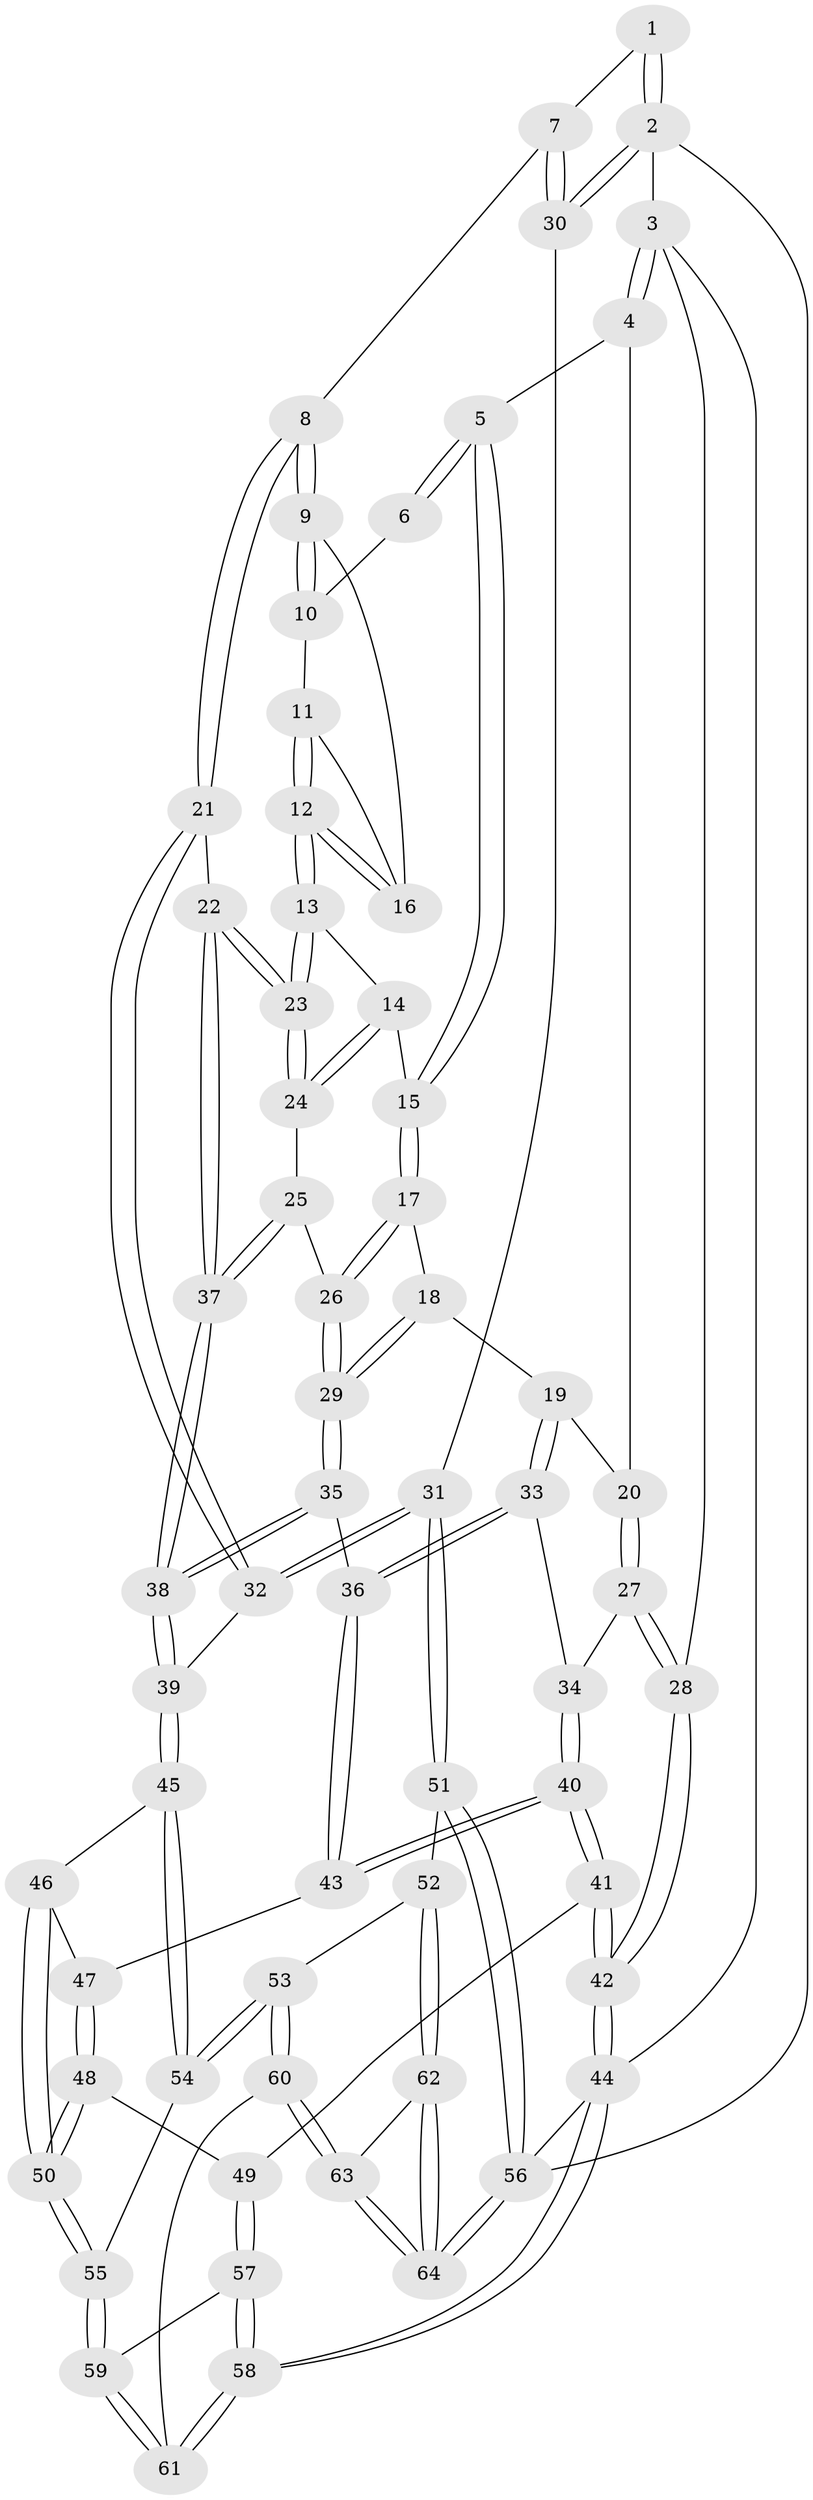 // coarse degree distribution, {3: 0.28, 5: 0.28, 4: 0.2, 7: 0.12, 1: 0.04, 6: 0.04, 8: 0.04}
// Generated by graph-tools (version 1.1) at 2025/05/03/04/25 22:05:16]
// undirected, 64 vertices, 157 edges
graph export_dot {
graph [start="1"]
  node [color=gray90,style=filled];
  1 [pos="+0.7622134897873121+0"];
  2 [pos="+1+0"];
  3 [pos="+0+0"];
  4 [pos="+0.14938491076288443+0"];
  5 [pos="+0.44441351099010634+0"];
  6 [pos="+0.6199458171030813+0"];
  7 [pos="+0.955386172513131+0.17953019191029704"];
  8 [pos="+0.8135231172586211+0.17696021219998218"];
  9 [pos="+0.7971710946984867+0.16961401231288425"];
  10 [pos="+0.6941129848455596+0"];
  11 [pos="+0.672594898030046+0.12120634297514217"];
  12 [pos="+0.6424750496156737+0.23158674184646416"];
  13 [pos="+0.6335850565747527+0.23839135315010387"];
  14 [pos="+0.5371862229351301+0.16563666791348167"];
  15 [pos="+0.4531779551382674+0.032739773810853426"];
  16 [pos="+0.7352178198670682+0.19241067582829594"];
  17 [pos="+0.37400685371639536+0.18625356888883735"];
  18 [pos="+0.2839494178119899+0.2509183215155365"];
  19 [pos="+0.2370938547001777+0.2634803366110727"];
  20 [pos="+0.15911897154437882+0.2082811840004859"];
  21 [pos="+0.7531294417473421+0.3352613688196808"];
  22 [pos="+0.6598014826194529+0.36717599168144277"];
  23 [pos="+0.6428166792376737+0.32733100441207236"];
  24 [pos="+0.48281900175463605+0.30454177080892353"];
  25 [pos="+0.4508026458339222+0.3252486872722685"];
  26 [pos="+0.4485615065966995+0.32628520787853255"];
  27 [pos="+0+0.3031881210364662"];
  28 [pos="+0+0.2962303732926754"];
  29 [pos="+0.4169451690622394+0.3887235200623996"];
  30 [pos="+1+0.29376459807269456"];
  31 [pos="+1+0.4117827981367323"];
  32 [pos="+1+0.41123368594045484"];
  33 [pos="+0.2356120315889263+0.29022097390784113"];
  34 [pos="+0.15633604385788977+0.45695354803258176"];
  35 [pos="+0.41014644629352964+0.4492073768520291"];
  36 [pos="+0.37407515668172775+0.4785592846104314"];
  37 [pos="+0.6493893758528189+0.4115101796964232"];
  38 [pos="+0.6395229802103175+0.4758005865803964"];
  39 [pos="+0.6526897021065087+0.5021274110033902"];
  40 [pos="+0.18735302980670843+0.5657798521755528"];
  41 [pos="+0.1824203525456424+0.5726648726458006"];
  42 [pos="+0+0.7753421311764623"];
  43 [pos="+0.3438392947877434+0.5218616035514616"];
  44 [pos="+0+1"];
  45 [pos="+0.6587241300562234+0.5862115096108133"];
  46 [pos="+0.44742835516669677+0.6145251292484355"];
  47 [pos="+0.369802020158553+0.5546385287966744"];
  48 [pos="+0.3725832871032159+0.7673333699021876"];
  49 [pos="+0.3020089959079747+0.7813466801828379"];
  50 [pos="+0.47265905798214+0.779999226640961"];
  51 [pos="+1+0.4418975858750013"];
  52 [pos="+0.7792476365334503+0.7455694187631682"];
  53 [pos="+0.7333452521755645+0.734619261927277"];
  54 [pos="+0.7157820626716038+0.722854921639155"];
  55 [pos="+0.4884003960734112+0.7901706705311786"];
  56 [pos="+1+1"];
  57 [pos="+0.2764224952200118+0.8285798826496006"];
  58 [pos="+0+1"];
  59 [pos="+0.4694221237534648+0.9398103913846775"];
  60 [pos="+0.5356582460317216+1"];
  61 [pos="+0.4800413561200527+1"];
  62 [pos="+0.8365935396609024+0.824454711093432"];
  63 [pos="+0.5880299857870217+1"];
  64 [pos="+1+1"];
  1 -- 2;
  1 -- 2;
  1 -- 7;
  2 -- 3;
  2 -- 30;
  2 -- 30;
  2 -- 56;
  3 -- 4;
  3 -- 4;
  3 -- 28;
  3 -- 44;
  4 -- 5;
  4 -- 20;
  5 -- 6;
  5 -- 6;
  5 -- 15;
  5 -- 15;
  6 -- 10;
  7 -- 8;
  7 -- 30;
  7 -- 30;
  8 -- 9;
  8 -- 9;
  8 -- 21;
  8 -- 21;
  9 -- 10;
  9 -- 10;
  9 -- 16;
  10 -- 11;
  11 -- 12;
  11 -- 12;
  11 -- 16;
  12 -- 13;
  12 -- 13;
  12 -- 16;
  12 -- 16;
  13 -- 14;
  13 -- 23;
  13 -- 23;
  14 -- 15;
  14 -- 24;
  14 -- 24;
  15 -- 17;
  15 -- 17;
  17 -- 18;
  17 -- 26;
  17 -- 26;
  18 -- 19;
  18 -- 29;
  18 -- 29;
  19 -- 20;
  19 -- 33;
  19 -- 33;
  20 -- 27;
  20 -- 27;
  21 -- 22;
  21 -- 32;
  21 -- 32;
  22 -- 23;
  22 -- 23;
  22 -- 37;
  22 -- 37;
  23 -- 24;
  23 -- 24;
  24 -- 25;
  25 -- 26;
  25 -- 37;
  25 -- 37;
  26 -- 29;
  26 -- 29;
  27 -- 28;
  27 -- 28;
  27 -- 34;
  28 -- 42;
  28 -- 42;
  29 -- 35;
  29 -- 35;
  30 -- 31;
  31 -- 32;
  31 -- 32;
  31 -- 51;
  31 -- 51;
  32 -- 39;
  33 -- 34;
  33 -- 36;
  33 -- 36;
  34 -- 40;
  34 -- 40;
  35 -- 36;
  35 -- 38;
  35 -- 38;
  36 -- 43;
  36 -- 43;
  37 -- 38;
  37 -- 38;
  38 -- 39;
  38 -- 39;
  39 -- 45;
  39 -- 45;
  40 -- 41;
  40 -- 41;
  40 -- 43;
  40 -- 43;
  41 -- 42;
  41 -- 42;
  41 -- 49;
  42 -- 44;
  42 -- 44;
  43 -- 47;
  44 -- 58;
  44 -- 58;
  44 -- 56;
  45 -- 46;
  45 -- 54;
  45 -- 54;
  46 -- 47;
  46 -- 50;
  46 -- 50;
  47 -- 48;
  47 -- 48;
  48 -- 49;
  48 -- 50;
  48 -- 50;
  49 -- 57;
  49 -- 57;
  50 -- 55;
  50 -- 55;
  51 -- 52;
  51 -- 56;
  51 -- 56;
  52 -- 53;
  52 -- 62;
  52 -- 62;
  53 -- 54;
  53 -- 54;
  53 -- 60;
  53 -- 60;
  54 -- 55;
  55 -- 59;
  55 -- 59;
  56 -- 64;
  56 -- 64;
  57 -- 58;
  57 -- 58;
  57 -- 59;
  58 -- 61;
  58 -- 61;
  59 -- 61;
  59 -- 61;
  60 -- 61;
  60 -- 63;
  60 -- 63;
  62 -- 63;
  62 -- 64;
  62 -- 64;
  63 -- 64;
  63 -- 64;
}
